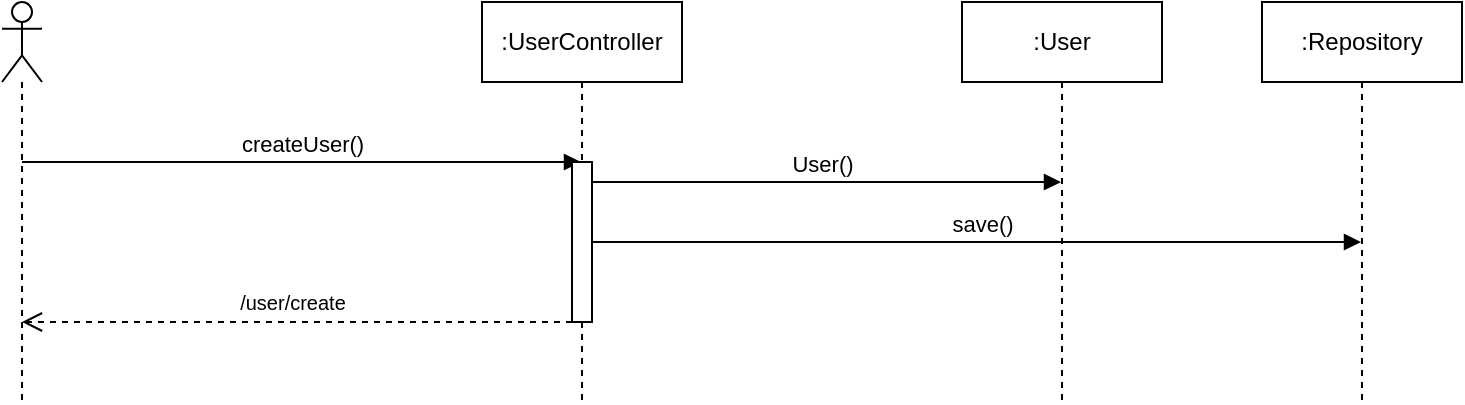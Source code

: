 <mxfile version="14.7.6" type="github">
  <diagram id="sCx9bIU0miHuaN0mBLc-" name="Page-1">
    <mxGraphModel dx="786" dy="445" grid="1" gridSize="10" guides="1" tooltips="1" connect="1" arrows="1" fold="1" page="1" pageScale="1" pageWidth="850" pageHeight="1100" math="0" shadow="0">
      <root>
        <mxCell id="0" />
        <mxCell id="1" parent="0" />
        <mxCell id="IJUFwDiYUX83JYYmAMZr-2" value=":UserController" style="shape=umlLifeline;perimeter=lifelinePerimeter;whiteSpace=wrap;html=1;container=1;collapsible=0;recursiveResize=0;outlineConnect=0;" vertex="1" parent="1">
          <mxGeometry x="280" y="40" width="100" height="200" as="geometry" />
        </mxCell>
        <mxCell id="IJUFwDiYUX83JYYmAMZr-3" value="" style="shape=umlLifeline;participant=umlActor;perimeter=lifelinePerimeter;whiteSpace=wrap;html=1;container=1;collapsible=0;recursiveResize=0;verticalAlign=top;spacingTop=36;outlineConnect=0;" vertex="1" parent="1">
          <mxGeometry x="40" y="40" width="20" height="200" as="geometry" />
        </mxCell>
        <mxCell id="IJUFwDiYUX83JYYmAMZr-4" value="createUser()" style="html=1;verticalAlign=bottom;endArrow=block;" edge="1" parent="1" target="IJUFwDiYUX83JYYmAMZr-2">
          <mxGeometry width="80" relative="1" as="geometry">
            <mxPoint x="50" y="120" as="sourcePoint" />
            <mxPoint x="320" y="130" as="targetPoint" />
          </mxGeometry>
        </mxCell>
        <mxCell id="IJUFwDiYUX83JYYmAMZr-10" value="" style="html=1;points=[];perimeter=orthogonalPerimeter;" vertex="1" parent="1">
          <mxGeometry x="325" y="120" width="10" height="80" as="geometry" />
        </mxCell>
        <mxCell id="IJUFwDiYUX83JYYmAMZr-12" value="" style="html=1;verticalAlign=bottom;endArrow=open;dashed=1;endSize=8;" edge="1" source="IJUFwDiYUX83JYYmAMZr-10" parent="1" target="IJUFwDiYUX83JYYmAMZr-3">
          <mxGeometry relative="1" as="geometry">
            <mxPoint x="40" y="326" as="targetPoint" />
            <Array as="points">
              <mxPoint x="300" y="200" />
            </Array>
          </mxGeometry>
        </mxCell>
        <mxCell id="IJUFwDiYUX83JYYmAMZr-16" value="User()" style="html=1;verticalAlign=bottom;endArrow=block;" edge="1" parent="1">
          <mxGeometry x="-0.019" width="80" relative="1" as="geometry">
            <mxPoint x="335" y="130" as="sourcePoint" />
            <mxPoint x="569.5" y="130" as="targetPoint" />
            <mxPoint as="offset" />
          </mxGeometry>
        </mxCell>
        <mxCell id="IJUFwDiYUX83JYYmAMZr-17" value=":User" style="shape=umlLifeline;perimeter=lifelinePerimeter;whiteSpace=wrap;html=1;container=1;collapsible=0;recursiveResize=0;outlineConnect=0;" vertex="1" parent="1">
          <mxGeometry x="520" y="40" width="100" height="200" as="geometry" />
        </mxCell>
        <mxCell id="IJUFwDiYUX83JYYmAMZr-26" value=":Repository" style="shape=umlLifeline;perimeter=lifelinePerimeter;whiteSpace=wrap;html=1;container=1;collapsible=0;recursiveResize=0;outlineConnect=0;" vertex="1" parent="1">
          <mxGeometry x="670" y="40" width="100" height="200" as="geometry" />
        </mxCell>
        <mxCell id="IJUFwDiYUX83JYYmAMZr-28" value="&lt;span style=&quot;font-size: 10px&quot;&gt;/user/create&lt;/span&gt;" style="text;html=1;align=center;verticalAlign=middle;resizable=0;points=[];autosize=1;strokeColor=none;" vertex="1" parent="1">
          <mxGeometry x="150" y="180" width="70" height="20" as="geometry" />
        </mxCell>
        <mxCell id="IJUFwDiYUX83JYYmAMZr-31" value="save()" style="html=1;verticalAlign=bottom;endArrow=block;" edge="1" parent="1" target="IJUFwDiYUX83JYYmAMZr-26">
          <mxGeometry x="0.014" width="80" relative="1" as="geometry">
            <mxPoint x="335" y="160" as="sourcePoint" />
            <mxPoint x="650" y="160" as="targetPoint" />
            <mxPoint as="offset" />
          </mxGeometry>
        </mxCell>
      </root>
    </mxGraphModel>
  </diagram>
</mxfile>
